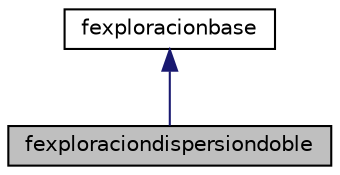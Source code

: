 digraph "fexploraciondispersiondoble"
{
  edge [fontname="Helvetica",fontsize="10",labelfontname="Helvetica",labelfontsize="10"];
  node [fontname="Helvetica",fontsize="10",shape=record];
  Node2 [label="fexploraciondispersiondoble",height=0.2,width=0.4,color="black", fillcolor="grey75", style="filled", fontcolor="black"];
  Node3 -> Node2 [dir="back",color="midnightblue",fontsize="10",style="solid"];
  Node3 [label="fexploracionbase",height=0.2,width=0.4,color="black", fillcolor="white", style="filled",URL="$classfexploracionbase.html"];
}
